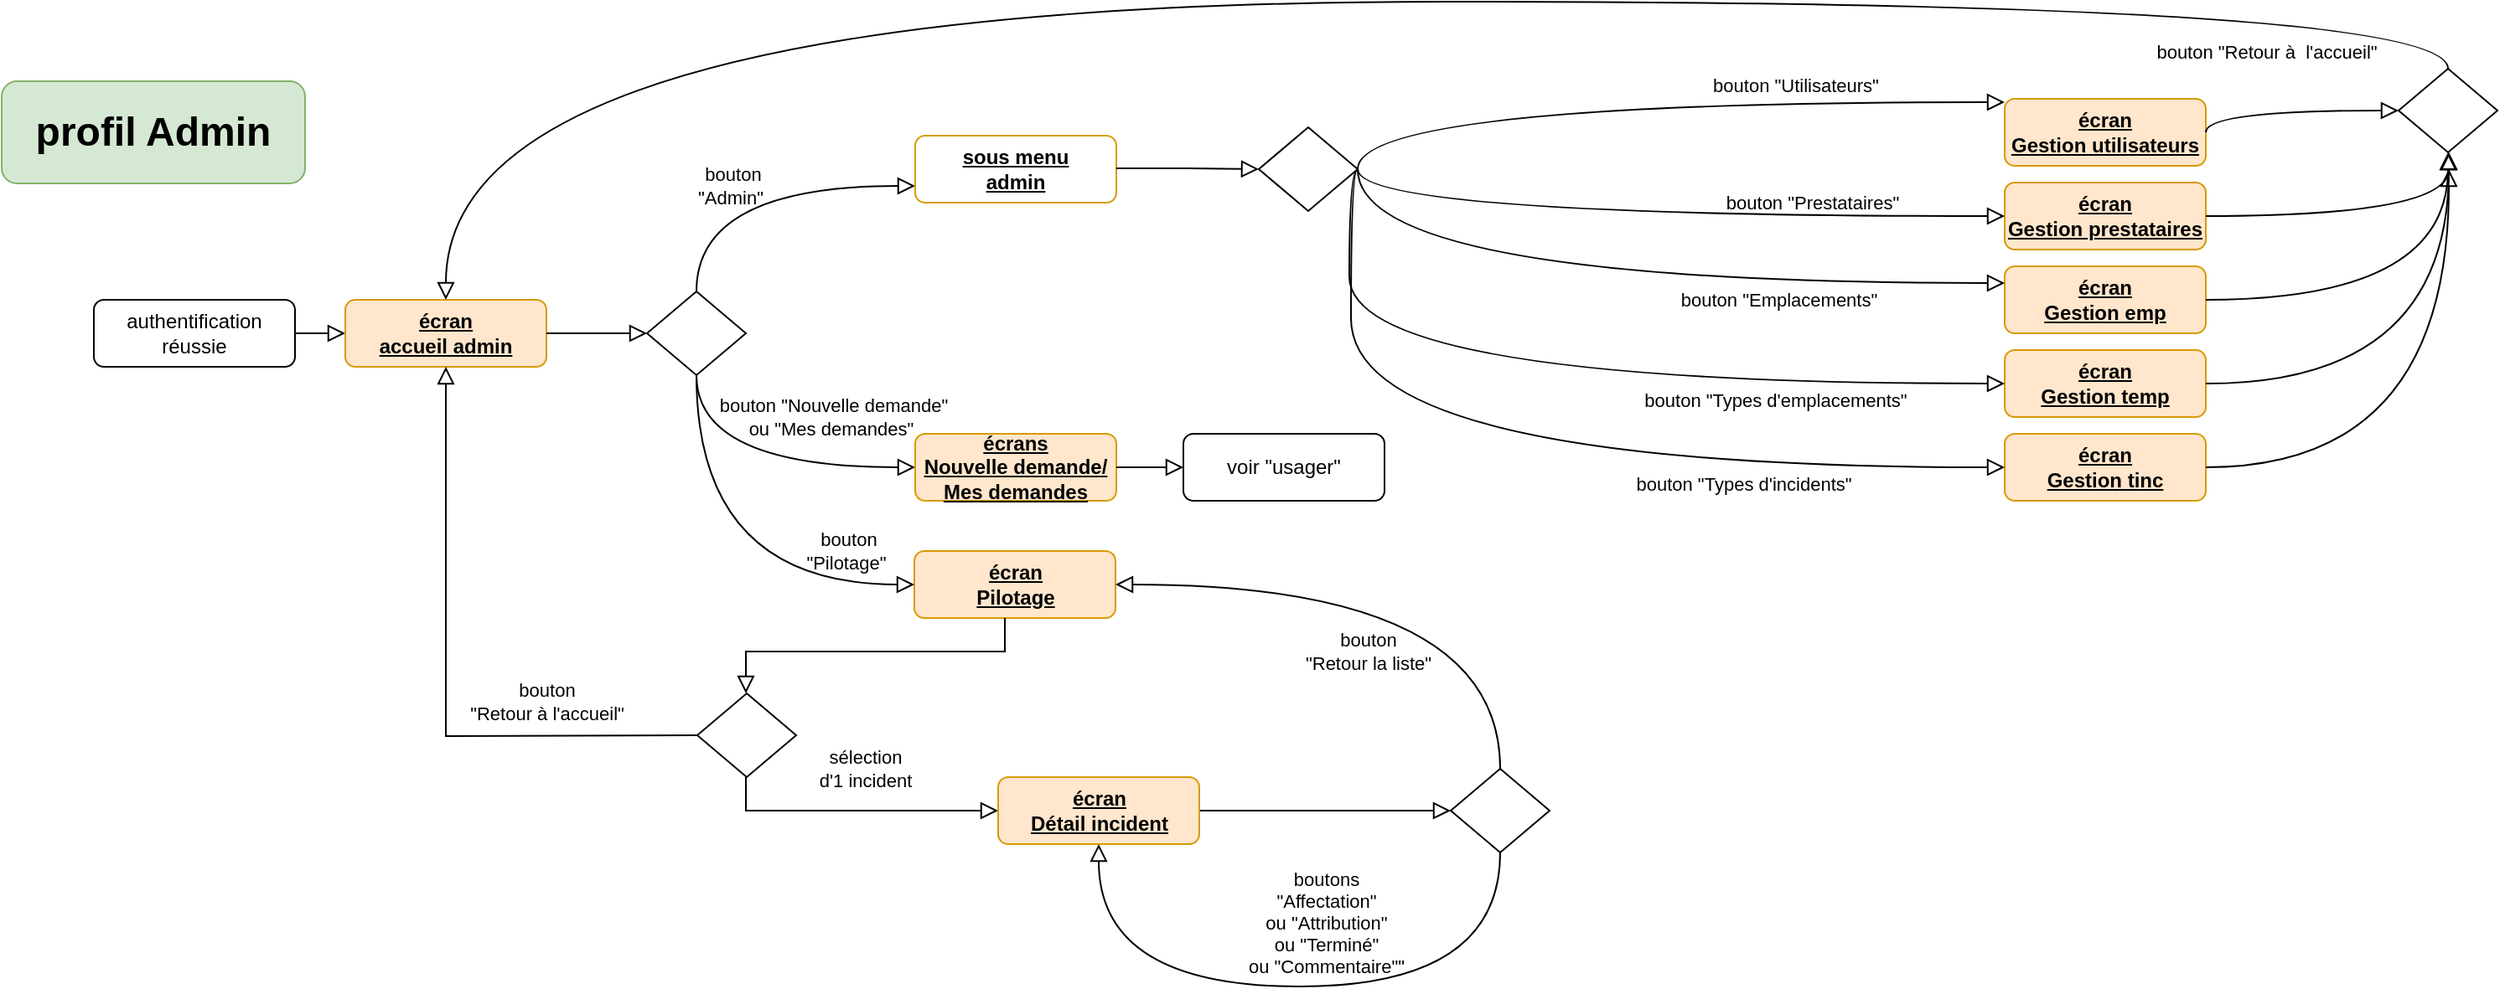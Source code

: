 <mxfile version="20.6.0" type="device"><diagram id="C5RBs43oDa-KdzZeNtuy" name="Page-1"><mxGraphModel dx="2462" dy="1122" grid="0" gridSize="10" guides="1" tooltips="1" connect="1" arrows="1" fold="1" page="0" pageScale="1" pageWidth="827" pageHeight="1169" math="0" shadow="0"><root><mxCell id="WIyWlLk6GJQsqaUBKTNV-0"/><mxCell id="WIyWlLk6GJQsqaUBKTNV-1" parent="WIyWlLk6GJQsqaUBKTNV-0"/><mxCell id="wHWWd4oBxxGEsDB28wgn-13" value="&lt;b&gt;&lt;u&gt;écran&lt;br&gt;Gestion utilisateurs&lt;br&gt;&lt;/u&gt;&lt;/b&gt;" style="rounded=1;whiteSpace=wrap;html=1;fontSize=12;glass=0;strokeWidth=1;shadow=0;fillColor=#ffe6cc;strokeColor=#d79b00;" parent="WIyWlLk6GJQsqaUBKTNV-1" vertex="1"><mxGeometry x="995" y="78" width="120" height="40" as="geometry"/></mxCell><mxCell id="wHWWd4oBxxGEsDB28wgn-15" value="bouton &quot;Utilisateurs&quot;" style="rounded=0;html=1;jettySize=auto;orthogonalLoop=1;fontSize=11;endArrow=block;endFill=0;endSize=8;strokeWidth=1;shadow=0;labelBackgroundColor=none;edgeStyle=orthogonalEdgeStyle;exitX=1;exitY=0.5;exitDx=0;exitDy=0;curved=1;" parent="WIyWlLk6GJQsqaUBKTNV-1" source="XSv2vRxfYWQ-5kXtEl3n-26" target="wHWWd4oBxxGEsDB28wgn-13" edge="1"><mxGeometry x="0.413" y="10" relative="1" as="geometry"><mxPoint x="885" y="268" as="sourcePoint"/><mxPoint x="945" y="308" as="targetPoint"/><mxPoint as="offset"/><Array as="points"><mxPoint x="609" y="80"/></Array></mxGeometry></mxCell><mxCell id="wHWWd4oBxxGEsDB28wgn-38" value="authentification&lt;br&gt;réussie" style="rounded=1;whiteSpace=wrap;html=1;fontSize=12;glass=0;strokeWidth=1;shadow=0;" parent="WIyWlLk6GJQsqaUBKTNV-1" vertex="1"><mxGeometry x="-145" y="198" width="120" height="40" as="geometry"/></mxCell><mxCell id="wHWWd4oBxxGEsDB28wgn-39" value="" style="rounded=0;html=1;jettySize=auto;orthogonalLoop=1;fontSize=11;endArrow=block;endFill=0;endSize=8;strokeWidth=1;shadow=0;labelBackgroundColor=none;edgeStyle=orthogonalEdgeStyle;exitX=1;exitY=0.5;exitDx=0;exitDy=0;entryX=0;entryY=0.5;entryDx=0;entryDy=0;" parent="WIyWlLk6GJQsqaUBKTNV-1" source="wHWWd4oBxxGEsDB28wgn-38" target="XSv2vRxfYWQ-5kXtEl3n-1" edge="1"><mxGeometry relative="1" as="geometry"><mxPoint x="135" y="228" as="sourcePoint"/><mxPoint x="5" y="218" as="targetPoint"/><Array as="points"/></mxGeometry></mxCell><mxCell id="WacxPHQUBbal0EynzybE-0" value="&lt;b&gt;&lt;u&gt;écran&lt;br&gt;Gestion prestataires&lt;br&gt;&lt;/u&gt;&lt;/b&gt;" style="rounded=1;whiteSpace=wrap;html=1;fontSize=12;glass=0;strokeWidth=1;shadow=0;fillColor=#ffe6cc;strokeColor=#d79b00;" parent="WIyWlLk6GJQsqaUBKTNV-1" vertex="1"><mxGeometry x="995" y="128" width="120" height="40" as="geometry"/></mxCell><mxCell id="WacxPHQUBbal0EynzybE-1" value="bouton &quot;Prestataires&quot;" style="rounded=0;html=1;jettySize=auto;orthogonalLoop=1;fontSize=11;endArrow=block;endFill=0;endSize=8;strokeWidth=1;shadow=0;labelBackgroundColor=none;edgeStyle=orthogonalEdgeStyle;exitX=1;exitY=0.5;exitDx=0;exitDy=0;entryX=0;entryY=0.5;entryDx=0;entryDy=0;curved=1;" parent="WIyWlLk6GJQsqaUBKTNV-1" source="XSv2vRxfYWQ-5kXtEl3n-26" target="WacxPHQUBbal0EynzybE-0" edge="1"><mxGeometry x="0.444" y="8" relative="1" as="geometry"><mxPoint x="855" y="228" as="sourcePoint"/><mxPoint x="942" y="188" as="targetPoint"/><Array as="points"><mxPoint x="609" y="148"/></Array><mxPoint as="offset"/></mxGeometry></mxCell><mxCell id="WacxPHQUBbal0EynzybE-3" value="&lt;b&gt;&lt;u&gt;écran&lt;br&gt;Gestion emp&lt;br&gt;&lt;/u&gt;&lt;/b&gt;" style="rounded=1;whiteSpace=wrap;html=1;fontSize=12;glass=0;strokeWidth=1;shadow=0;fillColor=#ffe6cc;strokeColor=#d79b00;" parent="WIyWlLk6GJQsqaUBKTNV-1" vertex="1"><mxGeometry x="995" y="178" width="120" height="40" as="geometry"/></mxCell><mxCell id="WacxPHQUBbal0EynzybE-4" value="&lt;b&gt;&lt;u&gt;écran&lt;br&gt;Gestion temp&lt;br&gt;&lt;/u&gt;&lt;/b&gt;" style="rounded=1;whiteSpace=wrap;html=1;fontSize=12;glass=0;strokeWidth=1;shadow=0;fillColor=#ffe6cc;strokeColor=#d79b00;" parent="WIyWlLk6GJQsqaUBKTNV-1" vertex="1"><mxGeometry x="995" y="228" width="120" height="40" as="geometry"/></mxCell><mxCell id="WacxPHQUBbal0EynzybE-5" value="&lt;b&gt;&lt;u&gt;écran&lt;br&gt;Gestion tinc&lt;br&gt;&lt;/u&gt;&lt;/b&gt;" style="rounded=1;whiteSpace=wrap;html=1;fontSize=12;glass=0;strokeWidth=1;shadow=0;fillColor=#ffe6cc;strokeColor=#d79b00;" parent="WIyWlLk6GJQsqaUBKTNV-1" vertex="1"><mxGeometry x="995" y="278" width="120" height="40" as="geometry"/></mxCell><mxCell id="1AEIZfNOUrxyhgqVMBDC-114" value="bouton &quot;Types d'emplacements&quot;" style="html=1;jettySize=auto;orthogonalLoop=1;fontSize=11;endArrow=block;endFill=0;endSize=8;strokeWidth=1;shadow=0;labelBackgroundColor=none;edgeStyle=orthogonalEdgeStyle;exitX=1;exitY=0.5;exitDx=0;exitDy=0;entryX=0;entryY=0.5;entryDx=0;entryDy=0;curved=1;" parent="WIyWlLk6GJQsqaUBKTNV-1" source="XSv2vRxfYWQ-5kXtEl3n-26" target="WacxPHQUBbal0EynzybE-4" edge="1"><mxGeometry x="0.475" y="-10" relative="1" as="geometry"><mxPoint x="855" y="277.5" as="sourcePoint"/><mxPoint x="932" y="277.5" as="targetPoint"/><Array as="points"><mxPoint x="604" y="248"/></Array><mxPoint as="offset"/></mxGeometry></mxCell><mxCell id="1AEIZfNOUrxyhgqVMBDC-115" value="bouton &quot;Types d'incidents&quot;" style="html=1;jettySize=auto;orthogonalLoop=1;fontSize=11;endArrow=block;endFill=0;endSize=8;strokeWidth=1;shadow=0;labelBackgroundColor=none;edgeStyle=orthogonalEdgeStyle;entryX=0;entryY=0.5;entryDx=0;entryDy=0;curved=1;exitX=1;exitY=0.5;exitDx=0;exitDy=0;" parent="WIyWlLk6GJQsqaUBKTNV-1" source="XSv2vRxfYWQ-5kXtEl3n-26" target="WacxPHQUBbal0EynzybE-5" edge="1"><mxGeometry x="0.452" y="-10" relative="1" as="geometry"><mxPoint x="605" y="68" as="sourcePoint"/><mxPoint x="932" y="327.5" as="targetPoint"/><Array as="points"><mxPoint x="605" y="120"/><mxPoint x="605" y="298"/></Array><mxPoint as="offset"/></mxGeometry></mxCell><mxCell id="1AEIZfNOUrxyhgqVMBDC-116" value="bouton &quot;Emplacements&quot;" style="rounded=0;html=1;jettySize=auto;orthogonalLoop=1;fontSize=11;endArrow=block;endFill=0;endSize=8;strokeWidth=1;shadow=0;labelBackgroundColor=none;edgeStyle=orthogonalEdgeStyle;exitX=1;exitY=0.5;exitDx=0;exitDy=0;entryX=0;entryY=0.25;entryDx=0;entryDy=0;curved=1;" parent="WIyWlLk6GJQsqaUBKTNV-1" source="XSv2vRxfYWQ-5kXtEl3n-26" target="WacxPHQUBbal0EynzybE-3" edge="1"><mxGeometry x="0.405" y="-10" relative="1" as="geometry"><mxPoint x="855" y="377.5" as="sourcePoint"/><mxPoint x="932" y="377.5" as="targetPoint"/><Array as="points"><mxPoint x="609" y="188"/></Array><mxPoint as="offset"/></mxGeometry></mxCell><mxCell id="XSv2vRxfYWQ-5kXtEl3n-1" value="&lt;b&gt;&lt;u&gt;écran&lt;br&gt;accueil admin&lt;/u&gt;&lt;/b&gt;" style="rounded=1;whiteSpace=wrap;html=1;fontSize=12;glass=0;strokeWidth=1;shadow=0;fillColor=#ffe6cc;strokeColor=#d79b00;" parent="WIyWlLk6GJQsqaUBKTNV-1" vertex="1"><mxGeometry x="5" y="198" width="120" height="40" as="geometry"/></mxCell><mxCell id="XSv2vRxfYWQ-5kXtEl3n-2" value="bouton &quot;Nouvelle demande&quot;&lt;br&gt;ou&amp;nbsp;&quot;Mes demandes&quot;&amp;nbsp;" style="rounded=0;html=1;jettySize=auto;orthogonalLoop=1;fontSize=11;endArrow=block;endFill=0;endSize=8;strokeWidth=1;shadow=0;labelBackgroundColor=none;edgeStyle=orthogonalEdgeStyle;entryX=0;entryY=0.5;entryDx=0;entryDy=0;exitX=0.5;exitY=1;exitDx=0;exitDy=0;curved=1;" parent="WIyWlLk6GJQsqaUBKTNV-1" source="XSv2vRxfYWQ-5kXtEl3n-10" target="XSv2vRxfYWQ-5kXtEl3n-3" edge="1"><mxGeometry x="0.461" y="30" relative="1" as="geometry"><mxPoint x="215" y="278" as="sourcePoint"/><mxPoint x="335" y="278" as="targetPoint"/><mxPoint x="1" as="offset"/></mxGeometry></mxCell><mxCell id="XSv2vRxfYWQ-5kXtEl3n-3" value="&lt;b&gt;&lt;u&gt;écrans&lt;br&gt;Nouvelle demande/&lt;br&gt;Mes demandes&lt;br&gt;&lt;/u&gt;&lt;/b&gt;" style="rounded=1;whiteSpace=wrap;html=1;fontSize=12;glass=0;strokeWidth=1;shadow=0;fillColor=#ffe6cc;strokeColor=#d79b00;" parent="WIyWlLk6GJQsqaUBKTNV-1" vertex="1"><mxGeometry x="345" y="278" width="120" height="40" as="geometry"/></mxCell><mxCell id="XSv2vRxfYWQ-5kXtEl3n-4" value="voir &quot;usager&quot;" style="rounded=1;whiteSpace=wrap;html=1;fontSize=12;glass=0;strokeWidth=1;shadow=0;" parent="WIyWlLk6GJQsqaUBKTNV-1" vertex="1"><mxGeometry x="505" y="278" width="120" height="40" as="geometry"/></mxCell><mxCell id="XSv2vRxfYWQ-5kXtEl3n-5" value="" style="rounded=0;html=1;jettySize=auto;orthogonalLoop=1;fontSize=11;endArrow=block;endFill=0;endSize=8;strokeWidth=1;shadow=0;labelBackgroundColor=none;edgeStyle=orthogonalEdgeStyle;entryX=0;entryY=0.5;entryDx=0;entryDy=0;exitX=1;exitY=0.5;exitDx=0;exitDy=0;" parent="WIyWlLk6GJQsqaUBKTNV-1" source="XSv2vRxfYWQ-5kXtEl3n-3" target="XSv2vRxfYWQ-5kXtEl3n-4" edge="1"><mxGeometry relative="1" as="geometry"><mxPoint x="475" y="368" as="sourcePoint"/><mxPoint x="515" y="368" as="targetPoint"/><Array as="points"><mxPoint x="495" y="298"/><mxPoint x="495" y="298"/></Array></mxGeometry></mxCell><mxCell id="XSv2vRxfYWQ-5kXtEl3n-10" value="" style="rhombus;whiteSpace=wrap;html=1;shadow=0;fontFamily=Helvetica;fontSize=12;align=center;strokeWidth=1;spacing=6;spacingTop=-4;" parent="WIyWlLk6GJQsqaUBKTNV-1" vertex="1"><mxGeometry x="185" y="193" width="59" height="50" as="geometry"/></mxCell><mxCell id="XSv2vRxfYWQ-5kXtEl3n-11" value="" style="rounded=0;html=1;jettySize=auto;orthogonalLoop=1;fontSize=11;endArrow=block;endFill=0;endSize=8;strokeWidth=1;shadow=0;labelBackgroundColor=none;edgeStyle=orthogonalEdgeStyle;exitX=1;exitY=0.5;exitDx=0;exitDy=0;entryX=0;entryY=0.5;entryDx=0;entryDy=0;" parent="WIyWlLk6GJQsqaUBKTNV-1" source="XSv2vRxfYWQ-5kXtEl3n-1" target="XSv2vRxfYWQ-5kXtEl3n-10" edge="1"><mxGeometry relative="1" as="geometry"><mxPoint x="254" y="233" as="sourcePoint"/><mxPoint x="355" y="233" as="targetPoint"/><Array as="points"/></mxGeometry></mxCell><mxCell id="XSv2vRxfYWQ-5kXtEl3n-12" value="&lt;b&gt;&lt;u&gt;écran&lt;br&gt;Pilotage&lt;br&gt;&lt;/u&gt;&lt;/b&gt;" style="rounded=1;whiteSpace=wrap;html=1;fontSize=12;glass=0;strokeWidth=1;shadow=0;fillColor=#ffe6cc;strokeColor=#d79b00;" parent="WIyWlLk6GJQsqaUBKTNV-1" vertex="1"><mxGeometry x="344.5" y="348" width="120" height="40" as="geometry"/></mxCell><mxCell id="XSv2vRxfYWQ-5kXtEl3n-13" value="sélection&lt;br&gt;d'1 incident" style="rounded=0;html=1;jettySize=auto;orthogonalLoop=1;fontSize=11;endArrow=block;endFill=0;endSize=8;strokeWidth=1;shadow=0;labelBackgroundColor=none;edgeStyle=orthogonalEdgeStyle;exitX=0.5;exitY=1;exitDx=0;exitDy=0;entryX=0;entryY=0.5;entryDx=0;entryDy=0;" parent="WIyWlLk6GJQsqaUBKTNV-1" target="XSv2vRxfYWQ-5kXtEl3n-18" edge="1"><mxGeometry x="0.062" y="25" relative="1" as="geometry"><mxPoint x="244" y="483" as="sourcePoint"/><mxPoint x="474.5" y="508" as="targetPoint"/><Array as="points"><mxPoint x="244.5" y="503"/></Array><mxPoint as="offset"/></mxGeometry></mxCell><mxCell id="XSv2vRxfYWQ-5kXtEl3n-14" value="" style="rounded=0;html=1;jettySize=auto;orthogonalLoop=1;fontSize=11;endArrow=block;endFill=0;endSize=8;strokeWidth=1;shadow=0;labelBackgroundColor=none;edgeStyle=orthogonalEdgeStyle;exitX=1;exitY=0.5;exitDx=0;exitDy=0;entryX=0;entryY=0.5;entryDx=0;entryDy=0;" parent="WIyWlLk6GJQsqaUBKTNV-1" source="XSv2vRxfYWQ-5kXtEl3n-18" target="XSv2vRxfYWQ-5kXtEl3n-17" edge="1"><mxGeometry relative="1" as="geometry"><mxPoint x="404.5" y="608" as="sourcePoint"/><mxPoint x="404.5" y="748" as="targetPoint"/><Array as="points"><mxPoint x="644.5" y="503"/><mxPoint x="644.5" y="503"/></Array></mxGeometry></mxCell><mxCell id="XSv2vRxfYWQ-5kXtEl3n-15" value="boutons&lt;br&gt;&quot;Affectation&quot;&lt;br&gt;ou &quot;Attribution&quot;&lt;br&gt;ou &quot;Terminé&quot;&lt;br&gt;ou &quot;Commentaire&quot;&quot;" style="html=1;jettySize=auto;orthogonalLoop=1;fontSize=11;endArrow=block;endFill=0;endSize=8;strokeWidth=1;shadow=0;labelBackgroundColor=none;edgeStyle=orthogonalEdgeStyle;exitX=0.5;exitY=1;exitDx=0;exitDy=0;entryX=0.5;entryY=1;entryDx=0;entryDy=0;rounded=0;curved=1;" parent="WIyWlLk6GJQsqaUBKTNV-1" source="XSv2vRxfYWQ-5kXtEl3n-17" target="XSv2vRxfYWQ-5kXtEl3n-18" edge="1"><mxGeometry x="-0.09" y="-38" relative="1" as="geometry"><mxPoint x="442.5" y="668" as="sourcePoint"/><mxPoint x="844.5" y="663" as="targetPoint"/><Array as="points"><mxPoint x="694.5" y="608"/><mxPoint x="454.5" y="608"/></Array><mxPoint as="offset"/></mxGeometry></mxCell><mxCell id="XSv2vRxfYWQ-5kXtEl3n-16" value="" style="rounded=0;html=1;jettySize=auto;orthogonalLoop=1;fontSize=11;endArrow=block;endFill=0;endSize=8;strokeWidth=1;shadow=0;labelBackgroundColor=none;edgeStyle=orthogonalEdgeStyle;entryX=0.5;entryY=0;entryDx=0;entryDy=0;" parent="WIyWlLk6GJQsqaUBKTNV-1" edge="1"><mxGeometry relative="1" as="geometry"><mxPoint x="244" y="433" as="targetPoint"/><Array as="points"><mxPoint x="398.5" y="408"/></Array><mxPoint x="398.5" y="388" as="sourcePoint"/></mxGeometry></mxCell><mxCell id="XSv2vRxfYWQ-5kXtEl3n-17" value="" style="rhombus;whiteSpace=wrap;html=1;shadow=0;fontFamily=Helvetica;fontSize=12;align=center;strokeWidth=1;spacing=6;spacingTop=-4;" parent="WIyWlLk6GJQsqaUBKTNV-1" vertex="1"><mxGeometry x="664.5" y="478" width="59" height="50" as="geometry"/></mxCell><mxCell id="XSv2vRxfYWQ-5kXtEl3n-18" value="&lt;b&gt;&lt;u&gt;écran&lt;br&gt;Détail incident&lt;br&gt;&lt;/u&gt;&lt;/b&gt;" style="rounded=1;whiteSpace=wrap;html=1;fontSize=12;glass=0;strokeWidth=1;shadow=0;fillColor=#ffe6cc;strokeColor=#d79b00;" parent="WIyWlLk6GJQsqaUBKTNV-1" vertex="1"><mxGeometry x="394.5" y="483" width="120" height="40" as="geometry"/></mxCell><mxCell id="XSv2vRxfYWQ-5kXtEl3n-19" value="bouton&lt;br&gt;&quot;Retour la liste&quot;" style="html=1;jettySize=auto;orthogonalLoop=1;fontSize=11;endArrow=block;endFill=0;endSize=8;strokeWidth=1;shadow=0;labelBackgroundColor=none;rounded=0;exitX=0.5;exitY=0;exitDx=0;exitDy=0;entryX=1;entryY=0.5;entryDx=0;entryDy=0;edgeStyle=orthogonalEdgeStyle;curved=1;" parent="WIyWlLk6GJQsqaUBKTNV-1" source="XSv2vRxfYWQ-5kXtEl3n-17" target="XSv2vRxfYWQ-5kXtEl3n-12" edge="1"><mxGeometry x="0.116" y="40" relative="1" as="geometry"><mxPoint x="634.5" y="343" as="sourcePoint"/><mxPoint x="884.5" y="758" as="targetPoint"/><mxPoint as="offset"/></mxGeometry></mxCell><mxCell id="XSv2vRxfYWQ-5kXtEl3n-20" value="" style="rhombus;whiteSpace=wrap;html=1;shadow=0;fontFamily=Helvetica;fontSize=12;align=center;strokeWidth=1;spacing=6;spacingTop=-4;" parent="WIyWlLk6GJQsqaUBKTNV-1" vertex="1"><mxGeometry x="215" y="433" width="59" height="50" as="geometry"/></mxCell><mxCell id="XSv2vRxfYWQ-5kXtEl3n-21" value="bouton&lt;br&gt;&quot;Retour à l'accueil&quot;" style="rounded=0;html=1;jettySize=auto;orthogonalLoop=1;fontSize=11;endArrow=block;endFill=0;endSize=8;strokeWidth=1;shadow=0;labelBackgroundColor=none;edgeStyle=orthogonalEdgeStyle;exitX=0;exitY=0.5;exitDx=0;exitDy=0;entryX=0.5;entryY=1;entryDx=0;entryDy=0;" parent="WIyWlLk6GJQsqaUBKTNV-1" target="XSv2vRxfYWQ-5kXtEl3n-1" edge="1"><mxGeometry x="-0.513" y="-20" relative="1" as="geometry"><mxPoint x="215" y="458" as="sourcePoint"/><mxPoint x="25" y="388" as="targetPoint"/><Array as="points"/><mxPoint as="offset"/></mxGeometry></mxCell><mxCell id="XSv2vRxfYWQ-5kXtEl3n-22" value="bouton&lt;br&gt;&quot;Pilotage&quot;&amp;nbsp;" style="rounded=0;html=1;jettySize=auto;orthogonalLoop=1;fontSize=11;endArrow=block;endFill=0;endSize=8;strokeWidth=1;shadow=0;labelBackgroundColor=none;edgeStyle=orthogonalEdgeStyle;entryX=0;entryY=0.5;entryDx=0;entryDy=0;exitX=0.5;exitY=1;exitDx=0;exitDy=0;curved=1;" parent="WIyWlLk6GJQsqaUBKTNV-1" source="XSv2vRxfYWQ-5kXtEl3n-10" target="XSv2vRxfYWQ-5kXtEl3n-12" edge="1"><mxGeometry x="0.69" y="20" relative="1" as="geometry"><mxPoint x="224.5" y="253" as="sourcePoint"/><mxPoint x="355" y="308" as="targetPoint"/><mxPoint as="offset"/></mxGeometry></mxCell><mxCell id="XSv2vRxfYWQ-5kXtEl3n-23" value="bouton&lt;br&gt;&quot;Admin&quot;&amp;nbsp;" style="rounded=0;html=1;jettySize=auto;orthogonalLoop=1;fontSize=11;endArrow=block;endFill=0;endSize=8;strokeWidth=1;shadow=0;labelBackgroundColor=none;edgeStyle=orthogonalEdgeStyle;exitX=0.5;exitY=0;exitDx=0;exitDy=0;curved=1;entryX=0;entryY=0.75;entryDx=0;entryDy=0;" parent="WIyWlLk6GJQsqaUBKTNV-1" source="XSv2vRxfYWQ-5kXtEl3n-10" target="XSv2vRxfYWQ-5kXtEl3n-24" edge="1"><mxGeometry x="-0.127" relative="1" as="geometry"><mxPoint x="224.5" y="253" as="sourcePoint"/><mxPoint x="355" y="68" as="targetPoint"/><mxPoint as="offset"/><Array as="points"><mxPoint x="215" y="130"/></Array></mxGeometry></mxCell><mxCell id="XSv2vRxfYWQ-5kXtEl3n-24" value="&lt;b&gt;&lt;u&gt;sous menu&lt;br&gt;admin&lt;br&gt;&lt;/u&gt;&lt;/b&gt;" style="rounded=1;whiteSpace=wrap;html=1;fontSize=12;glass=0;strokeWidth=1;shadow=0;fillColor=none;strokeColor=#d79b00;" parent="WIyWlLk6GJQsqaUBKTNV-1" vertex="1"><mxGeometry x="345" y="100" width="120" height="40" as="geometry"/></mxCell><mxCell id="XSv2vRxfYWQ-5kXtEl3n-25" value="" style="rounded=0;html=1;jettySize=auto;orthogonalLoop=1;fontSize=11;endArrow=block;endFill=0;endSize=8;strokeWidth=1;shadow=0;labelBackgroundColor=none;edgeStyle=orthogonalEdgeStyle;exitX=1;exitY=0.488;exitDx=0;exitDy=0;entryX=0;entryY=0.5;entryDx=0;entryDy=0;exitPerimeter=0;" parent="WIyWlLk6GJQsqaUBKTNV-1" source="XSv2vRxfYWQ-5kXtEl3n-24" target="XSv2vRxfYWQ-5kXtEl3n-26" edge="1"><mxGeometry relative="1" as="geometry"><mxPoint x="480" y="67.5" as="sourcePoint"/><mxPoint x="540" y="67.5" as="targetPoint"/><Array as="points"/></mxGeometry></mxCell><mxCell id="XSv2vRxfYWQ-5kXtEl3n-26" value="" style="rhombus;whiteSpace=wrap;html=1;shadow=0;fontFamily=Helvetica;fontSize=12;align=center;strokeWidth=1;spacing=6;spacingTop=-4;" parent="WIyWlLk6GJQsqaUBKTNV-1" vertex="1"><mxGeometry x="550" y="95" width="59" height="50" as="geometry"/></mxCell><mxCell id="XSv2vRxfYWQ-5kXtEl3n-27" value="" style="rhombus;whiteSpace=wrap;html=1;shadow=0;fontFamily=Helvetica;fontSize=12;align=center;strokeWidth=1;spacing=6;spacingTop=-4;" parent="WIyWlLk6GJQsqaUBKTNV-1" vertex="1"><mxGeometry x="1230" y="60" width="59" height="50" as="geometry"/></mxCell><mxCell id="XSv2vRxfYWQ-5kXtEl3n-28" value="" style="rounded=0;html=1;jettySize=auto;orthogonalLoop=1;fontSize=11;endArrow=block;endFill=0;endSize=8;strokeWidth=1;shadow=0;labelBackgroundColor=none;edgeStyle=orthogonalEdgeStyle;exitX=1;exitY=0.5;exitDx=0;exitDy=0;entryX=0;entryY=0.5;entryDx=0;entryDy=0;curved=1;" parent="WIyWlLk6GJQsqaUBKTNV-1" source="wHWWd4oBxxGEsDB28wgn-13" target="XSv2vRxfYWQ-5kXtEl3n-27" edge="1"><mxGeometry x="-0.243" y="-20" relative="1" as="geometry"><mxPoint x="614" y="78" as="sourcePoint"/><mxPoint x="1005" y="218" as="targetPoint"/><Array as="points"><mxPoint x="1115" y="85"/></Array><mxPoint as="offset"/></mxGeometry></mxCell><mxCell id="XSv2vRxfYWQ-5kXtEl3n-29" value="" style="rounded=0;html=1;jettySize=auto;orthogonalLoop=1;fontSize=11;endArrow=block;endFill=0;endSize=8;strokeWidth=1;shadow=0;labelBackgroundColor=none;edgeStyle=orthogonalEdgeStyle;exitX=1;exitY=0.5;exitDx=0;exitDy=0;curved=1;" parent="WIyWlLk6GJQsqaUBKTNV-1" source="WacxPHQUBbal0EynzybE-0" edge="1"><mxGeometry x="-0.243" y="-20" relative="1" as="geometry"><mxPoint x="1125" y="108" as="sourcePoint"/><mxPoint x="1260" y="110" as="targetPoint"/><Array as="points"><mxPoint x="1260" y="148"/></Array><mxPoint as="offset"/></mxGeometry></mxCell><mxCell id="XSv2vRxfYWQ-5kXtEl3n-30" value="" style="rounded=0;html=1;jettySize=auto;orthogonalLoop=1;fontSize=11;endArrow=block;endFill=0;endSize=8;strokeWidth=1;shadow=0;labelBackgroundColor=none;edgeStyle=orthogonalEdgeStyle;exitX=1;exitY=0.5;exitDx=0;exitDy=0;curved=1;" parent="WIyWlLk6GJQsqaUBKTNV-1" source="WacxPHQUBbal0EynzybE-4" edge="1"><mxGeometry x="-0.243" y="-20" relative="1" as="geometry"><mxPoint x="1135" y="118" as="sourcePoint"/><mxPoint x="1260" y="110" as="targetPoint"/><Array as="points"><mxPoint x="1260" y="248"/></Array><mxPoint as="offset"/></mxGeometry></mxCell><mxCell id="XSv2vRxfYWQ-5kXtEl3n-31" value="" style="rounded=0;html=1;jettySize=auto;orthogonalLoop=1;fontSize=11;endArrow=block;endFill=0;endSize=8;strokeWidth=1;shadow=0;labelBackgroundColor=none;edgeStyle=orthogonalEdgeStyle;exitX=1;exitY=0.5;exitDx=0;exitDy=0;curved=1;entryX=0.5;entryY=1;entryDx=0;entryDy=0;" parent="WIyWlLk6GJQsqaUBKTNV-1" source="WacxPHQUBbal0EynzybE-3" target="XSv2vRxfYWQ-5kXtEl3n-27" edge="1"><mxGeometry x="-0.243" y="-20" relative="1" as="geometry"><mxPoint x="1145" y="128" as="sourcePoint"/><mxPoint x="1215" y="148" as="targetPoint"/><Array as="points"><mxPoint x="1260" y="198"/></Array><mxPoint as="offset"/></mxGeometry></mxCell><mxCell id="XSv2vRxfYWQ-5kXtEl3n-32" value="" style="rounded=0;html=1;jettySize=auto;orthogonalLoop=1;fontSize=11;endArrow=block;endFill=0;endSize=8;strokeWidth=1;shadow=0;labelBackgroundColor=none;edgeStyle=orthogonalEdgeStyle;exitX=1;exitY=0.5;exitDx=0;exitDy=0;curved=1;" parent="WIyWlLk6GJQsqaUBKTNV-1" source="WacxPHQUBbal0EynzybE-5" edge="1"><mxGeometry x="-0.243" y="-20" relative="1" as="geometry"><mxPoint x="1155" y="138" as="sourcePoint"/><mxPoint x="1260" y="120" as="targetPoint"/><Array as="points"><mxPoint x="1260" y="298"/></Array><mxPoint as="offset"/></mxGeometry></mxCell><mxCell id="XSv2vRxfYWQ-5kXtEl3n-33" value="bouton &quot;Retour à&amp;nbsp; l'accueil&quot;" style="rounded=0;html=1;jettySize=auto;orthogonalLoop=1;fontSize=11;endArrow=block;endFill=0;endSize=8;strokeWidth=1;shadow=0;labelBackgroundColor=none;edgeStyle=orthogonalEdgeStyle;exitX=0.5;exitY=0;exitDx=0;exitDy=0;curved=1;entryX=0.5;entryY=0;entryDx=0;entryDy=0;" parent="WIyWlLk6GJQsqaUBKTNV-1" source="XSv2vRxfYWQ-5kXtEl3n-27" target="XSv2vRxfYWQ-5kXtEl3n-1" edge="1"><mxGeometry x="-0.788" y="30" relative="1" as="geometry"><mxPoint x="1125" y="108" as="sourcePoint"/><mxPoint x="335" y="38" as="targetPoint"/><Array as="points"><mxPoint x="1260" y="20"/><mxPoint x="65" y="20"/></Array><mxPoint x="1" as="offset"/></mxGeometry></mxCell><mxCell id="dbk7s2f3R9i1K-7i_5kC-0" value="&lt;b&gt;&lt;font style=&quot;font-size: 24px;&quot;&gt;profil Admin&lt;/font&gt;&lt;/b&gt;" style="rounded=1;whiteSpace=wrap;html=1;fontSize=12;glass=0;strokeWidth=1;shadow=0;fillColor=#d5e8d4;strokeColor=#82b366;" parent="WIyWlLk6GJQsqaUBKTNV-1" vertex="1"><mxGeometry x="-200" y="67.5" width="181" height="61" as="geometry"/></mxCell></root></mxGraphModel></diagram></mxfile>